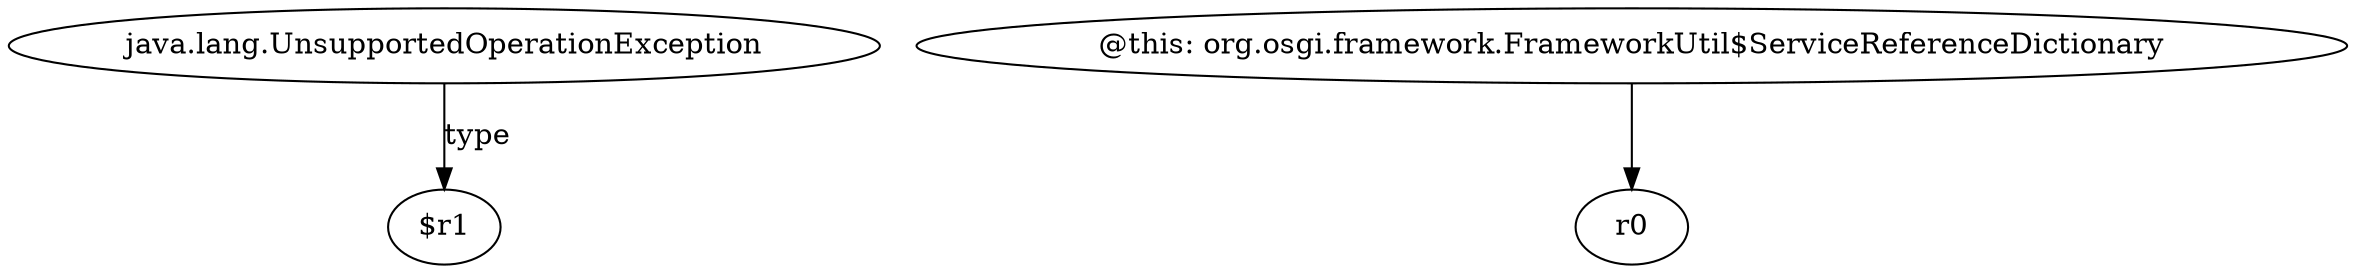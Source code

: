 digraph g {
0[label="java.lang.UnsupportedOperationException"]
1[label="$r1"]
0->1[label="type"]
2[label="@this: org.osgi.framework.FrameworkUtil$ServiceReferenceDictionary"]
3[label="r0"]
2->3[label=""]
}